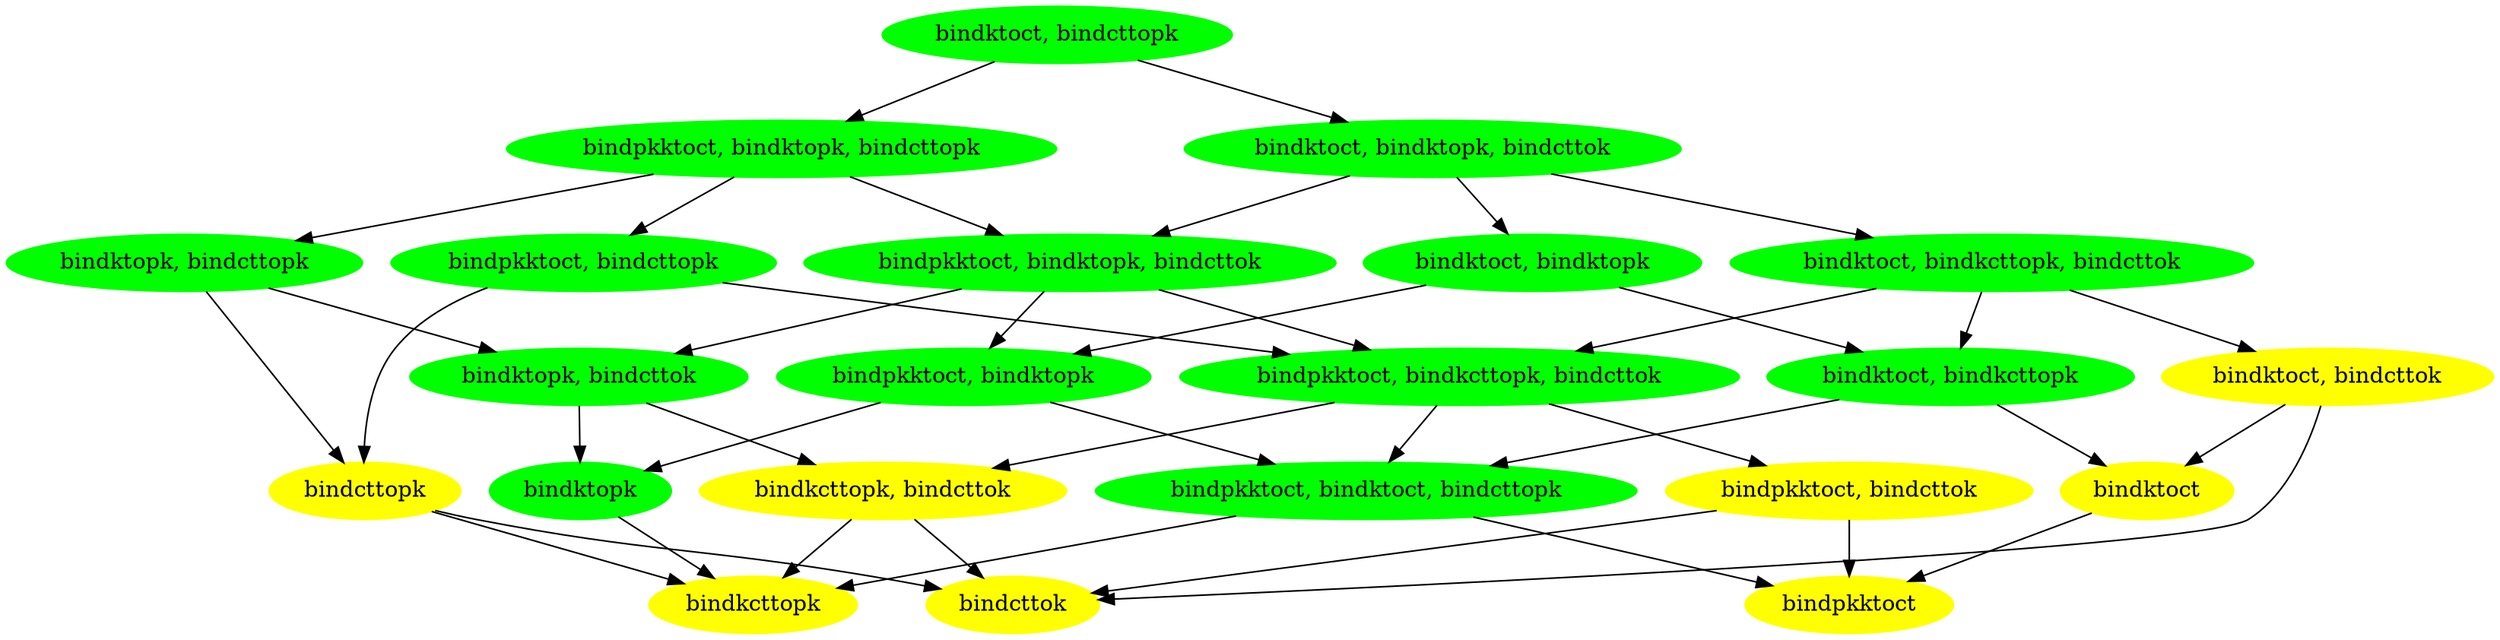 // Kyber/Kyber_AKE_EventBased_Model.spthy_Implicit_Key_Authentication_Initiator_1706438051.899167
digraph {
	node [color=green style=filled]
	"bindktoct, bindcttopk" [label="bindktoct, bindcttopk"]
	node [color=green style=filled]
	"bindpkktoct, bindktopk, bindcttopk" [label="bindpkktoct, bindktopk, bindcttopk"]
	node [color=green style=filled]
	"bindktoct, bindktopk, bindcttok" [label="bindktoct, bindktopk, bindcttok"]
	node [color=green style=filled]
	"bindktopk, bindcttopk" [label="bindktopk, bindcttopk"]
	node [color=green style=filled]
	"bindpkktoct, bindcttopk" [label="bindpkktoct, bindcttopk"]
	node [color=green style=filled]
	"bindpkktoct, bindktopk, bindcttok" [label="bindpkktoct, bindktopk, bindcttok"]
	node [color=green style=filled]
	"bindktoct, bindktopk" [label="bindktoct, bindktopk"]
	node [color=green style=filled]
	"bindktoct, bindkcttopk, bindcttok" [label="bindktoct, bindkcttopk, bindcttok"]
	node [color=yellow style=filled]
	bindcttopk [label=bindcttopk]
	node [color=green style=filled]
	"bindktopk, bindcttok" [label="bindktopk, bindcttok"]
	node [color=green style=filled]
	"bindpkktoct, bindkcttopk, bindcttok" [label="bindpkktoct, bindkcttopk, bindcttok"]
	node [color=green style=filled]
	"bindpkktoct, bindktopk" [label="bindpkktoct, bindktopk"]
	node [color=green style=filled]
	"bindktoct, bindkcttopk" [label="bindktoct, bindkcttopk"]
	node [color=yellow style=filled]
	"bindktoct, bindcttok" [label="bindktoct, bindcttok"]
	node [color=yellow style=filled]
	"bindkcttopk, bindcttok" [label="bindkcttopk, bindcttok"]
	node [color=green style=filled]
	"bindpkktoct, bindktoct, bindcttopk" [label="bindpkktoct, bindktoct, bindcttopk"]
	node [color=yellow style=filled]
	"bindpkktoct, bindcttok" [label="bindpkktoct, bindcttok"]
	node [color=yellow style=filled]
	bindktoct [label=bindktoct]
	node [color=yellow style=filled]
	bindkcttopk [label=bindkcttopk]
	node [color=yellow style=filled]
	bindcttok [label=bindcttok]
	node [color=green style=filled]
	bindktopk [label=bindktopk]
	node [color=yellow style=filled]
	bindpkktoct [label=bindpkktoct]
	"bindktoct, bindcttopk" -> "bindpkktoct, bindktopk, bindcttopk"
	"bindktoct, bindcttopk" -> "bindktoct, bindktopk, bindcttok"
	"bindpkktoct, bindktopk, bindcttopk" -> "bindktopk, bindcttopk"
	"bindpkktoct, bindktopk, bindcttopk" -> "bindpkktoct, bindcttopk"
	"bindpkktoct, bindktopk, bindcttopk" -> "bindpkktoct, bindktopk, bindcttok"
	"bindktoct, bindktopk, bindcttok" -> "bindpkktoct, bindktopk, bindcttok"
	"bindktoct, bindktopk, bindcttok" -> "bindktoct, bindktopk"
	"bindktoct, bindktopk, bindcttok" -> "bindktoct, bindkcttopk, bindcttok"
	"bindktopk, bindcttopk" -> bindcttopk
	"bindktopk, bindcttopk" -> "bindktopk, bindcttok"
	"bindpkktoct, bindcttopk" -> bindcttopk
	"bindpkktoct, bindcttopk" -> "bindpkktoct, bindkcttopk, bindcttok"
	"bindpkktoct, bindktopk, bindcttok" -> "bindktopk, bindcttok"
	"bindpkktoct, bindktopk, bindcttok" -> "bindpkktoct, bindkcttopk, bindcttok"
	"bindpkktoct, bindktopk, bindcttok" -> "bindpkktoct, bindktopk"
	"bindktoct, bindktopk" -> "bindpkktoct, bindktopk"
	"bindktoct, bindktopk" -> "bindktoct, bindkcttopk"
	"bindktoct, bindkcttopk, bindcttok" -> "bindktoct, bindcttok"
	"bindktoct, bindkcttopk, bindcttok" -> "bindktoct, bindkcttopk"
	"bindktoct, bindkcttopk, bindcttok" -> "bindpkktoct, bindkcttopk, bindcttok"
	bindcttopk -> bindkcttopk
	bindcttopk -> bindcttok
	"bindktopk, bindcttok" -> "bindkcttopk, bindcttok"
	"bindktopk, bindcttok" -> bindktopk
	"bindpkktoct, bindkcttopk, bindcttok" -> "bindkcttopk, bindcttok"
	"bindpkktoct, bindkcttopk, bindcttok" -> "bindpkktoct, bindktoct, bindcttopk"
	"bindpkktoct, bindkcttopk, bindcttok" -> "bindpkktoct, bindcttok"
	"bindpkktoct, bindktopk" -> "bindpkktoct, bindktoct, bindcttopk"
	"bindpkktoct, bindktopk" -> bindktopk
	"bindktoct, bindkcttopk" -> "bindpkktoct, bindktoct, bindcttopk"
	"bindktoct, bindkcttopk" -> bindktoct
	"bindktoct, bindcttok" -> bindktoct
	"bindktoct, bindcttok" -> bindcttok
	"bindkcttopk, bindcttok" -> bindkcttopk
	"bindkcttopk, bindcttok" -> bindcttok
	"bindpkktoct, bindktoct, bindcttopk" -> bindkcttopk
	"bindpkktoct, bindktoct, bindcttopk" -> bindpkktoct
	"bindpkktoct, bindcttok" -> bindcttok
	"bindpkktoct, bindcttok" -> bindpkktoct
	bindktoct -> bindpkktoct
	bindktopk -> bindkcttopk
}
